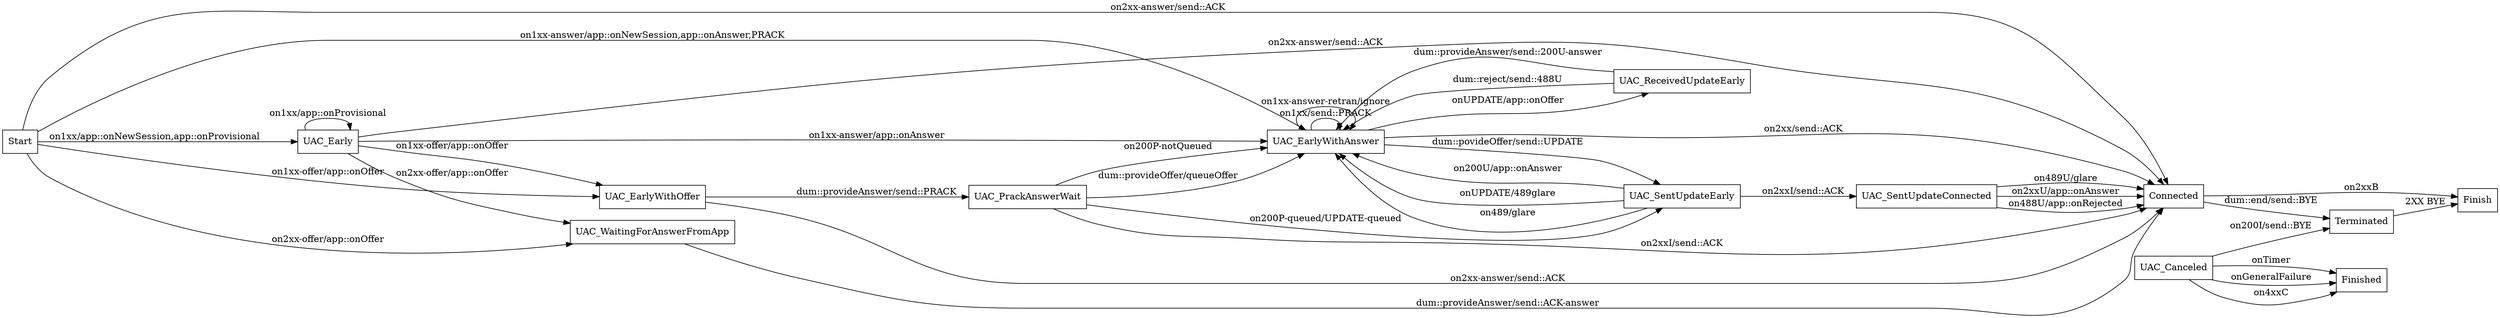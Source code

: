 //  names start with cap are states
//  names start with app:: are appliction handlers
//  names start with dum:: are dum interface to application
//  names start with lower case are actions
//  names start with on are events

digraph UAC {
        rankdir=LR;
        node [shape = box];

        Start -> UAC_Early                              [ label = "on1xx/app::onNewSession,app::onProvisional" ];
        Start -> UAC_EarlyWithOffer                     [ label = "on1xx-offer/app::onOffer" ];
        Start -> UAC_EarlyWithAnswer                    [ label = "on1xx-answer/app::onNewSession,app::onAnswer,PRACK" ];
        Start -> UAC_WaitingForAnswerFromApp            [ label = "on2xx-offer/app::onOffer" ];
        Start -> Connected                              [ label = "on2xx-answer/send::ACK" ];
        //Start -> Terminated                           [ label = "on2xx/send::ACK,send::BYE,app::onFailure" ];
        // Done

        UAC_Early -> UAC_Early                          [ label = "on1xx/app::onProvisional" ];
        UAC_Early -> UAC_EarlyWithAnswer                [ label = "on1xx-answer/app::onAnswer" ];
        UAC_Early -> UAC_EarlyWithOffer                 [ label = "on1xx-offer/app::onOffer" ];
        UAC_Early -> UAC_WaitingForAnswerFromApp        [ label = "on2xx-offer/app::onOffer" ];
        UAC_Early -> Connected                          [ label = "on2xx-answer/send::ACK" ];
        //UAC_Early -> Finish                           [ label = "onGeneralFailure" ];
        //UAC_Early -> UAC_Canceled                     [ label = "dum::cancel/timer" ];
        //UAC_Early -> Terminated                       [ label = "on2xx/send::ACK,send::BYE" ];
        // Done

        UAC_EarlyWithOffer -> Connected                 [ label = "on2xx-answer/send::ACK" ];
        UAC_EarlyWithOffer -> UAC_PrackAnswerWait       [ label = "dum::provideAnswer/send::PRACK" ];
        // Done

        UAC_EarlyWithAnswer -> Connected                [ label = "on2xx/send::ACK" ];
        UAC_EarlyWithAnswer -> UAC_EarlyWithAnswer      [ label = "on1xx/send::PRACK" ];
        UAC_EarlyWithAnswer -> UAC_EarlyWithAnswer      [ label = "on1xx-answer-retran/ignore" ];
        // Can I send the UPDATE before I get 200/PRACK
        UAC_EarlyWithAnswer -> UAC_SentUpdateEarly      [ label = "dum::povideOffer/send::UPDATE" ];
        UAC_EarlyWithAnswer -> UAC_ReceivedUpdateEarly  [ label = "onUPDATE/app::onOffer" ];
        //UAC_EarlyWithAnswer -> Terminated             [ label = "on2XX-answer/send::ACK,send::BYE" ];
        //UAC_EarlyWithAnswer -> Finished               [ label = "onGeneralFailure" ];
        //UAC_EarlyWithAnswer -> UAC_Canceled           [ label = "dum::cancel/timer" ];
        // Done

        UAC_SentUpdateEarly -> UAC_EarlyWithAnswer      [ label = "on200U/app::onAnswer" ];
        UAC_SentUpdateEarly -> UAC_EarlyWithAnswer      [ label = "onUPDATE/489glare" ];
        UAC_SentUpdateEarly -> UAC_EarlyWithAnswer      [ label = "on489/glare" ];
        UAC_SentUpdateEarly -> UAC_SentUpdateConnected  [ label ="on2xxI/send::ACK" ];
        //UAC_SentUpdateEarly -> Finish                 [ label = "onGeneralFailure" ];
        //UAC_SentUpdateEarly -> UAC_Canceled           [ label = "dum::cancel/timer" ];
        // Done

        UAC_SentUpdateConnected -> Connected            [ label = "on2xxU/app::onAnswer" ];
        UAC_SentUpdateConnected -> Connected            [ label = "on488U/app::onRejected" ];
        UAC_SentUpdateConnected -> Connected            [ label = "on489U/glare" ];
        // Done

        UAC_ReceivedUpdateEarly -> UAC_EarlyWithAnswer  [ label = "dum::provideAnswer/send::200U-answer" ];
        UAC_ReceivedUpdateEarly -> UAC_EarlyWithAnswer  [ label = "dum::reject/send::488U" ];
        //UAC_ReceivedUpdateEarly -> UAC_Canceled       [ label = "dum::cancel/timer" ];// Only UAC can CANCEL
        // Done

        UAC_WaitingForAnswerFromApp -> Connected        [ label = "dum::provideAnswer/send::ACK-answer" ];
        // Done

        UAC_PrackAnswerWait -> UAC_EarlyWithAnswer      [ label = "dum::provideOffer/queueOffer" ];
        UAC_PrackAnswerWait -> UAC_SentUpdateEarly      [ label = "on200P-queued/UPDATE-queued" ];
        UAC_PrackAnswerWait -> UAC_EarlyWithAnswer      [ label = "on200P-notQueued" ];
        UAC_PrackAnswerWait -> Connected                [ label = "on2xxI/send::ACK" ];
        // Done

        UAC_Canceled -> Finished                        [ label = "onTimer" ];
        UAC_Canceled -> Finished                        [ label = "onGeneralFailure" ];
        UAC_Canceled -> Finished                        [ label = "on4xxC" ];
        UAC_Canceled -> Terminated                      [ label = "on200I/send::BYE" ];
        // Done

        Connected -> Terminated                         [ label = "dum::end/send::BYE" ];
        Connected -> Finish                             [ label = "on2xxB" ];
        // Done

        Terminated -> Finish                            [ label = "2XX BYE" ];
        // Done
}
